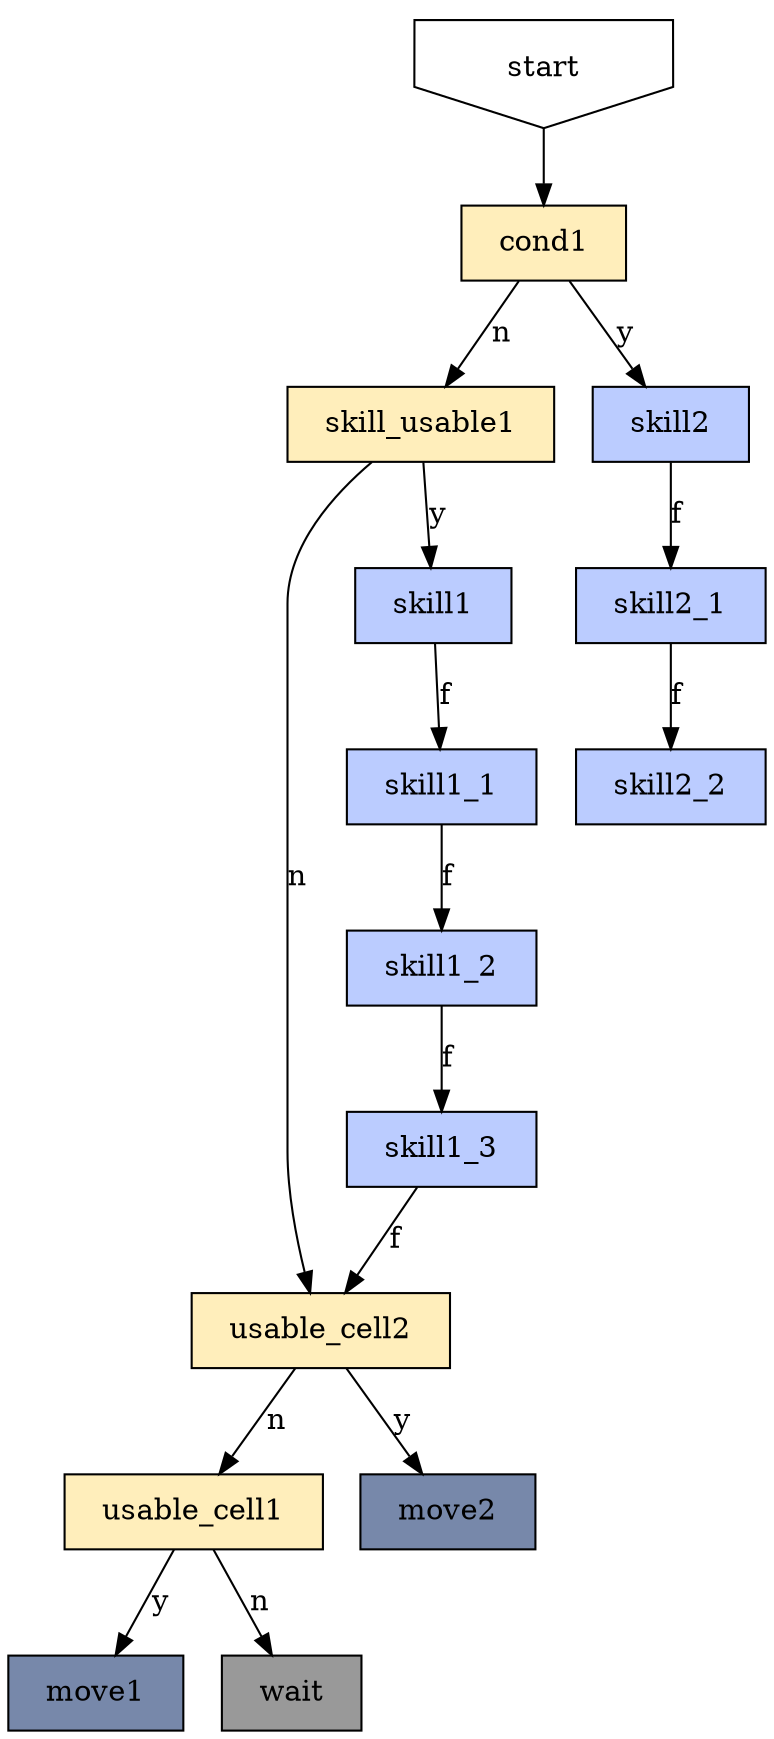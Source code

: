 digraph {
	fixedsize=true;
	concentrate=true;
	node [shape=rect margin="0.25,0.125"];
	start [shape=invhouse];

	node [style=filled fillcolor="#FFEEBB"]; # cond
	cond1 [tooltip="hp?op=eless&value=100,check?type=buff&kind=self&buff=Effect_MP_ExecutionerLB_N_12"]; # hp <= 100% and has Effect_MP_ExecutionerLB_N_12 buff in self
	skill_usable1 [tooltip="check?type=skill&slot=1&kind=usable"]; # active 1 usable
	usable_cell1 [tooltip="check?type=skill&slot=1&kind=movable"]; # is cell exists that can use active 1
	usable_cell2 [tooltip="check?type=skill&slot=2&kind=movable"]; # is cell exists that can use active 2

	node [fillcolor="#BBCCFF"];
	skill1 [tooltip="skill?slot=1&target=near.light"]; # use active 1 to near light first
	skill1_1 [tooltip="skill?slot=1&target=near.heavy"]; # use active 1 to near heavy second
	skill1_2 [tooltip="skill?slot=1&target=near.flying"]; # use active 1 to near flying third
	skill1_3 [tooltip="skill?slot=1&target=near"]; # use active 1 to near
	skill2 [tooltip="skill?slot=2&target=light"]; # use active 2 to light first
	skill2_1 [tooltip="skill?slot=2&target=heavy"]; # use active 2 to heavy second
	skill2_2 [tooltip="skill?slot=2&target=random"]; # use active 2 to random

	node [fillcolor="#7788aa"];
	move1 [tooltip="move?slot=1"]; # move to cell that can use active 1
	move2 [tooltip="move?slot=2"]; # move to cell that can use active 2
	wait [tooltip="wait" fillcolor="#999999"]; # wait

	start -> cond1;
	cond1 -> skill2 [label="y"];
	cond1 -> skill_usable1 [label="n"];

	skill2 -> skill2_1 -> skill2_2 [label="f"];

	skill_usable1 -> skill1 [label="y"];
	skill_usable1 -> usable_cell2 [label="n"];
	skill1 -> skill1_1 -> skill1_2 -> skill1_3 -> usable_cell2 [label="f"];

	usable_cell2 -> move2 [label="y"];
	usable_cell2 -> usable_cell1 [label="n"];

	usable_cell1 -> move1 [label="y"];
	usable_cell1 -> wait [label="n"];
}